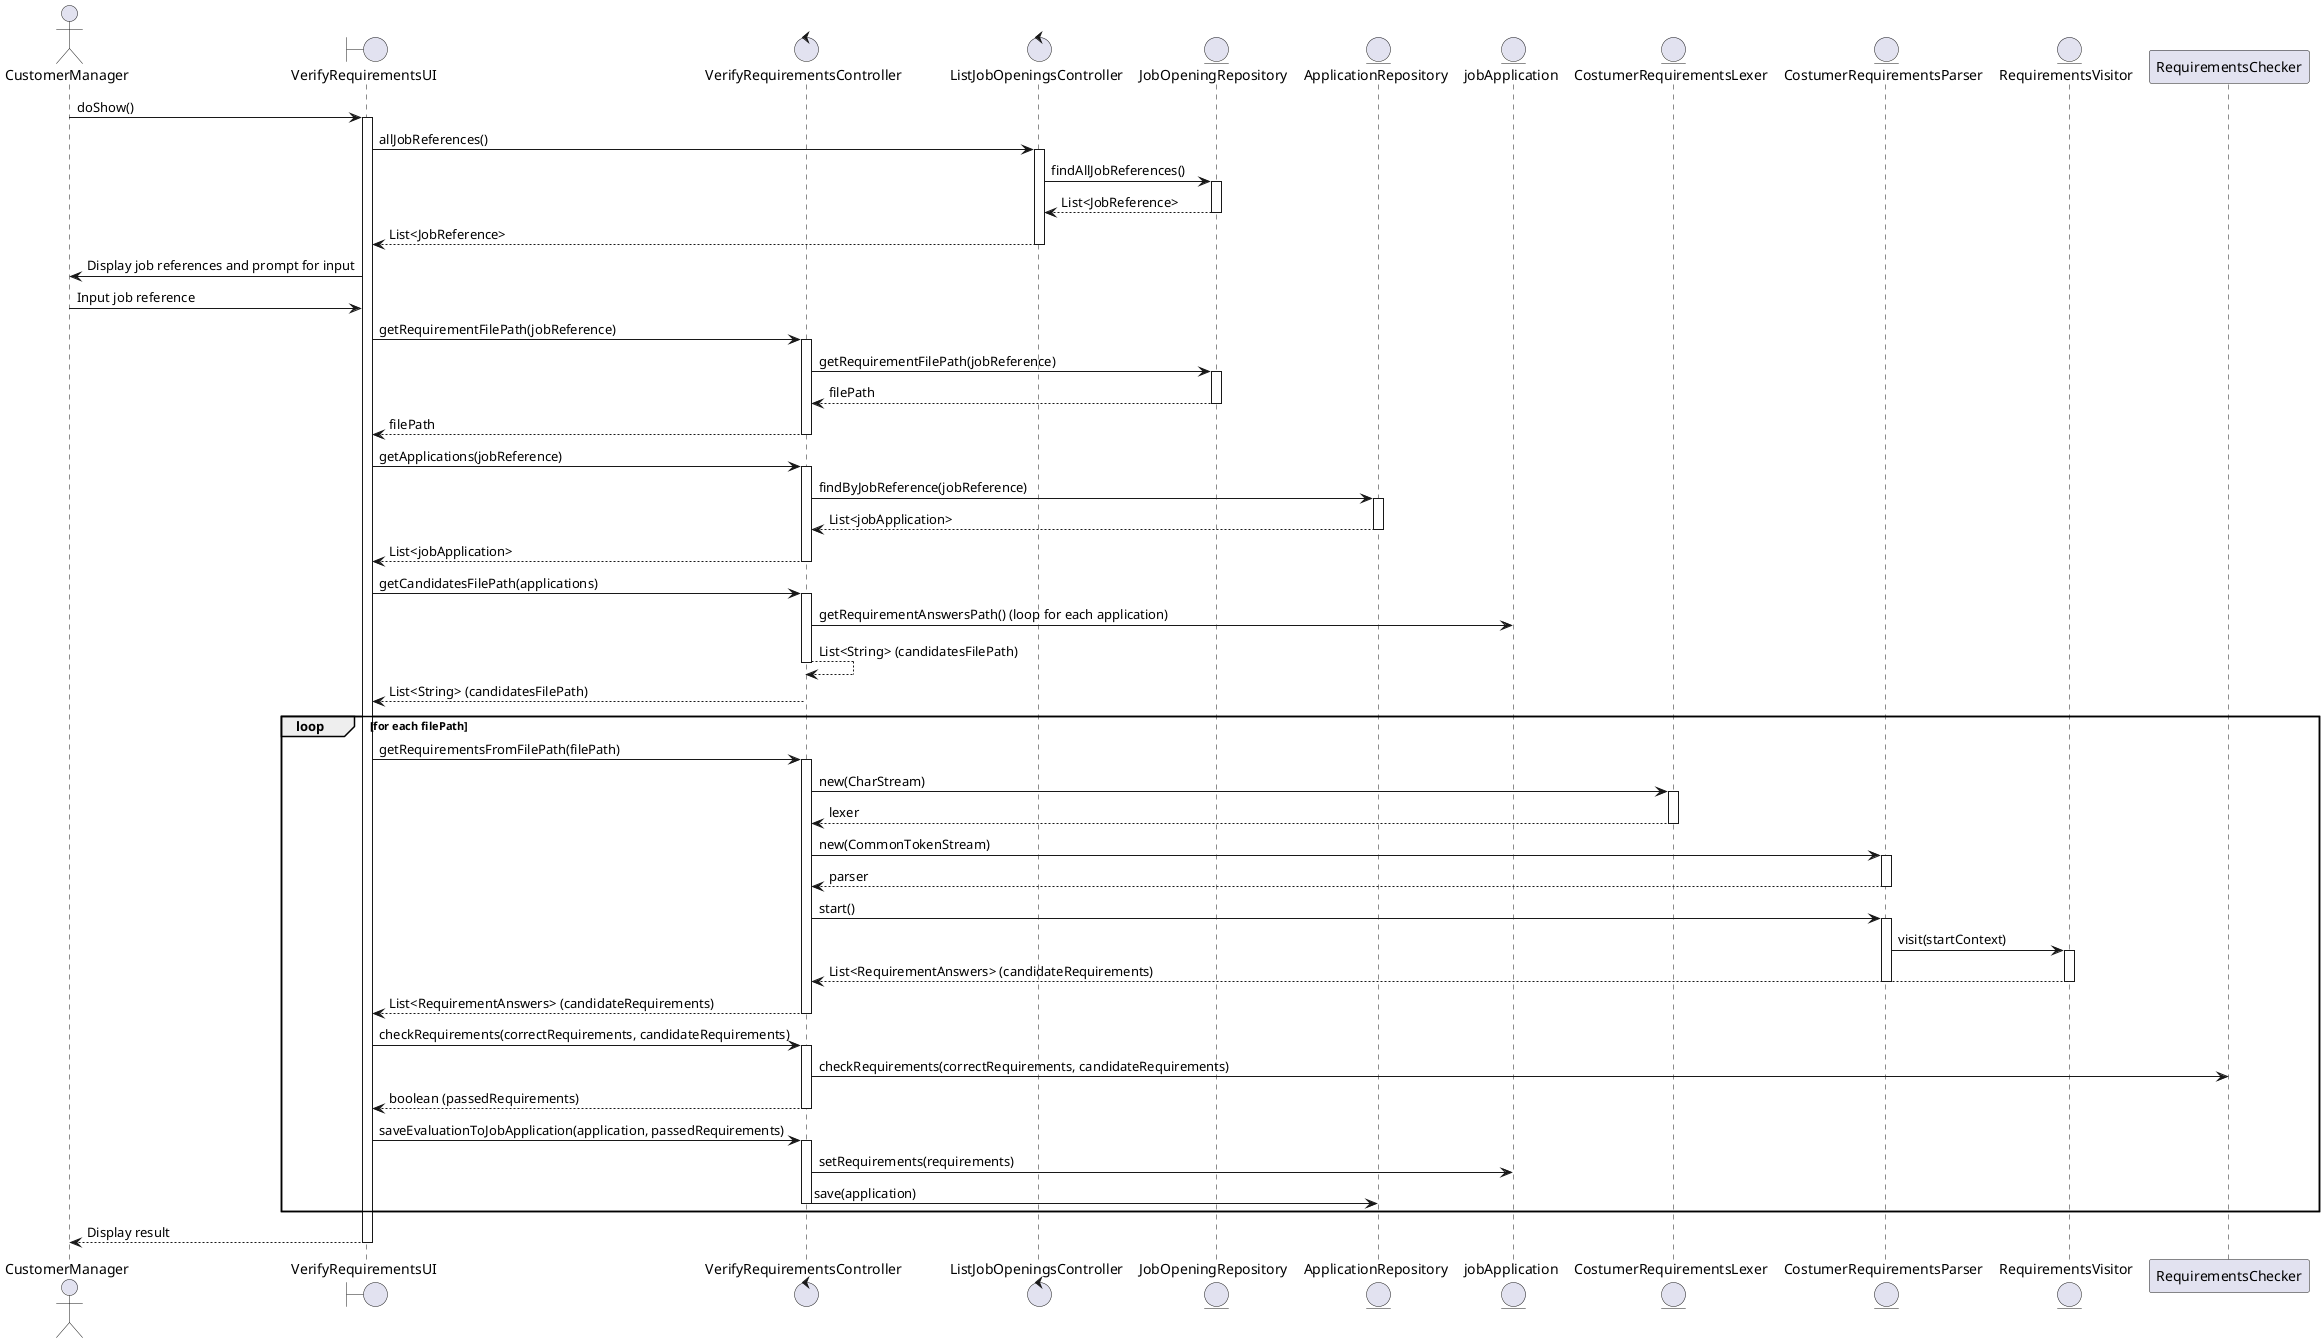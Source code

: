 @startuml
actor CustomerManager
boundary VerifyRequirementsUI
control VerifyRequirementsController
control ListJobOpeningsController
entity JobOpeningRepository
entity ApplicationRepository
entity jobApplication
entity CostumerRequirementsLexer
entity CostumerRequirementsParser
entity RequirementsVisitor

CustomerManager -> VerifyRequirementsUI: doShow()
activate VerifyRequirementsUI

VerifyRequirementsUI -> ListJobOpeningsController: allJobReferences()
activate ListJobOpeningsController
ListJobOpeningsController -> JobOpeningRepository: findAllJobReferences()
activate JobOpeningRepository
JobOpeningRepository --> ListJobOpeningsController: List<JobReference>
deactivate JobOpeningRepository
ListJobOpeningsController --> VerifyRequirementsUI: List<JobReference>
deactivate ListJobOpeningsController

VerifyRequirementsUI -> CustomerManager: Display job references and prompt for input
CustomerManager -> VerifyRequirementsUI: Input job reference

VerifyRequirementsUI -> VerifyRequirementsController: getRequirementFilePath(jobReference)
activate VerifyRequirementsController
VerifyRequirementsController -> JobOpeningRepository: getRequirementFilePath(jobReference)
activate JobOpeningRepository
JobOpeningRepository --> VerifyRequirementsController: filePath
deactivate JobOpeningRepository
VerifyRequirementsController --> VerifyRequirementsUI: filePath
deactivate VerifyRequirementsController

VerifyRequirementsUI -> VerifyRequirementsController: getApplications(jobReference)
activate VerifyRequirementsController
VerifyRequirementsController -> ApplicationRepository: findByJobReference(jobReference)
activate ApplicationRepository
ApplicationRepository --> VerifyRequirementsController: List<jobApplication>
deactivate ApplicationRepository
VerifyRequirementsController --> VerifyRequirementsUI: List<jobApplication>
deactivate VerifyRequirementsController

VerifyRequirementsUI -> VerifyRequirementsController: getCandidatesFilePath(applications)
activate VerifyRequirementsController
VerifyRequirementsController -> jobApplication: getRequirementAnswersPath() (loop for each application)
VerifyRequirementsController --> VerifyRequirementsController: List<String> (candidatesFilePath)
deactivate VerifyRequirementsController
VerifyRequirementsController --> VerifyRequirementsUI: List<String> (candidatesFilePath)

loop for each filePath
    VerifyRequirementsUI -> VerifyRequirementsController: getRequirementsFromFilePath(filePath)
    activate VerifyRequirementsController
    VerifyRequirementsController -> CostumerRequirementsLexer: new(CharStream)
    activate CostumerRequirementsLexer
    CostumerRequirementsLexer --> VerifyRequirementsController: lexer
    deactivate CostumerRequirementsLexer
    VerifyRequirementsController -> CostumerRequirementsParser: new(CommonTokenStream)
    activate CostumerRequirementsParser
    CostumerRequirementsParser --> VerifyRequirementsController: parser
    deactivate CostumerRequirementsParser
    VerifyRequirementsController -> CostumerRequirementsParser: start()
    activate CostumerRequirementsParser
    CostumerRequirementsParser -> RequirementsVisitor: visit(startContext)
    activate RequirementsVisitor
    RequirementsVisitor --> VerifyRequirementsController: List<RequirementAnswers> (candidateRequirements)
    deactivate RequirementsVisitor
    deactivate CostumerRequirementsParser
    VerifyRequirementsController --> VerifyRequirementsUI: List<RequirementAnswers> (candidateRequirements)
    deactivate VerifyRequirementsController

    VerifyRequirementsUI -> VerifyRequirementsController: checkRequirements(correctRequirements, candidateRequirements)
    activate VerifyRequirementsController
    VerifyRequirementsController -> RequirementsChecker: checkRequirements(correctRequirements, candidateRequirements)
    VerifyRequirementsController --> VerifyRequirementsUI: boolean (passedRequirements)
    deactivate VerifyRequirementsController

    VerifyRequirementsUI -> VerifyRequirementsController: saveEvaluationToJobApplication(application, passedRequirements)
    activate VerifyRequirementsController
    VerifyRequirementsController -> jobApplication: setRequirements(requirements)
    VerifyRequirementsController -> ApplicationRepository: save(application)
    deactivate VerifyRequirementsController
end

VerifyRequirementsUI --> CustomerManager: Display result
deactivate VerifyRequirementsUI

@enduml
